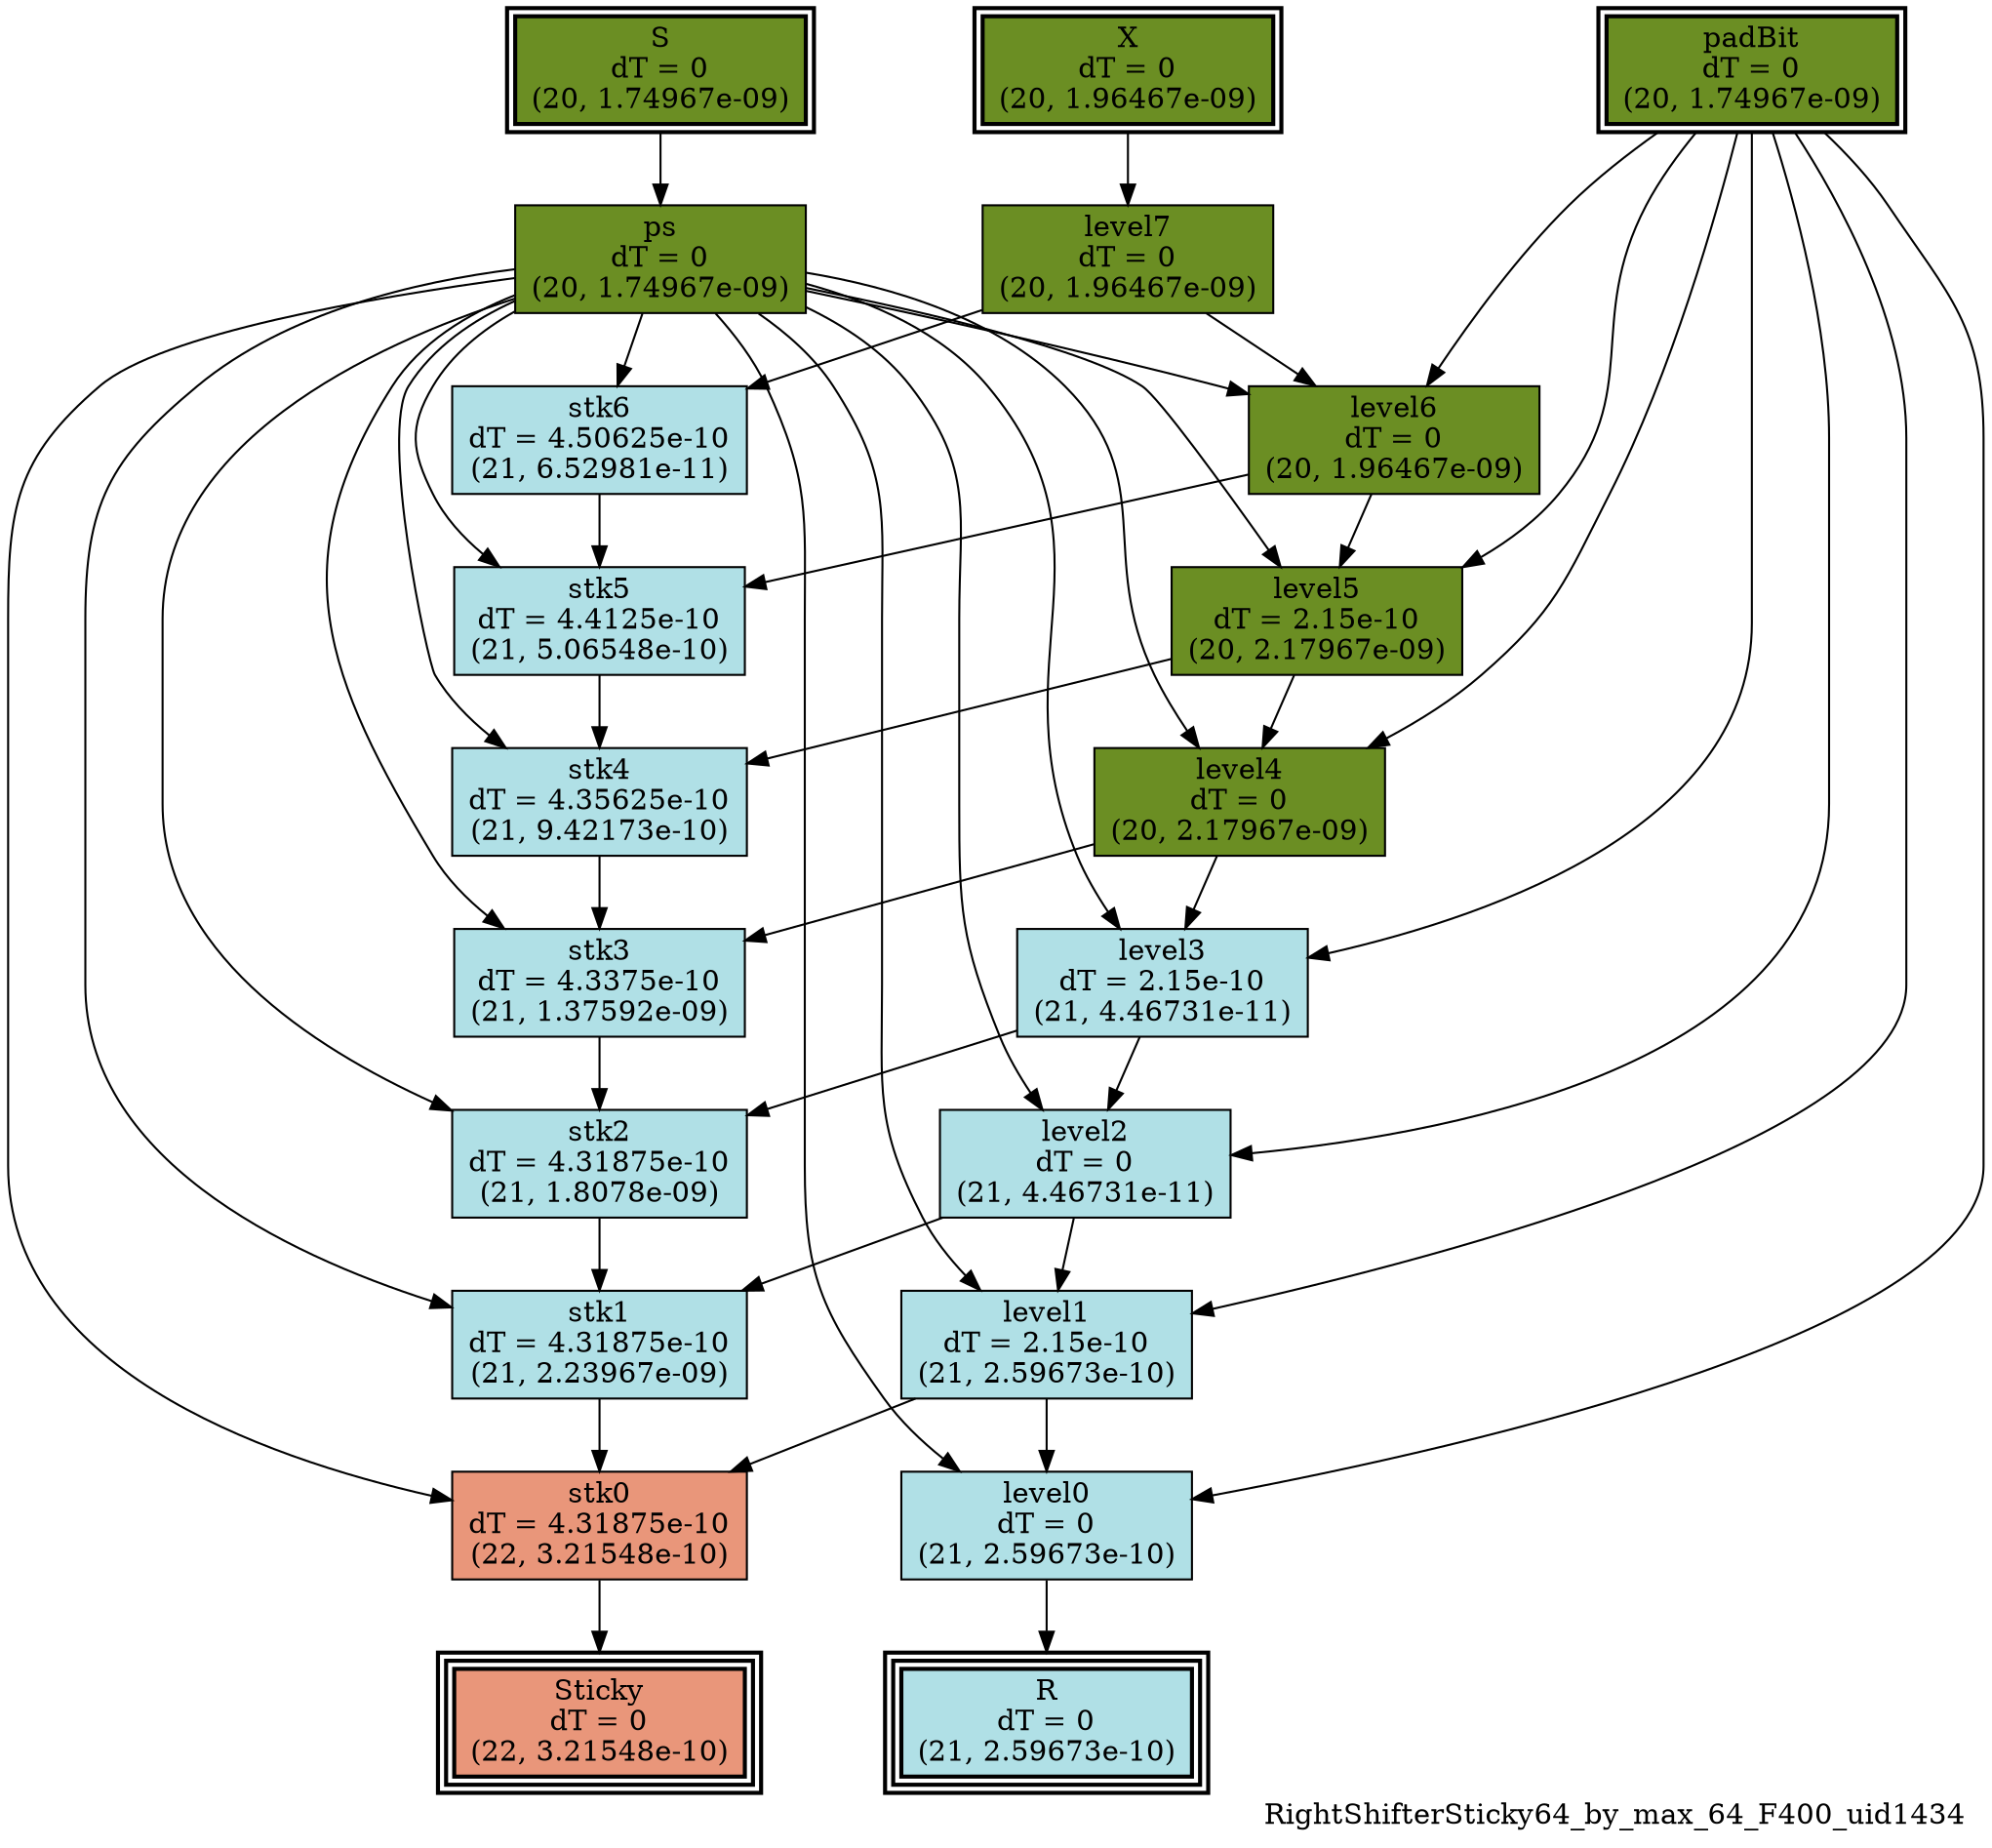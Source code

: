 digraph RightShifterSticky64_by_max_64_F400_uid1434
{
	//graph drawing options
	label=RightShifterSticky64_by_max_64_F400_uid1434;
	labelloc=bottom;
	labeljust=right;
	ratio=auto;
	nodesep=0.25;
	ranksep=0.5;

	//input/output signals of operator RightShifterSticky64_by_max_64_F400_uid1434
	X__RightShifterSticky64_by_max_64_F400_uid1434 [ label="X\ndT = 0\n(20, 1.96467e-09)", shape=box, color=black, style="bold, filled", fillcolor=olivedrab, peripheries=2 ];
	S__RightShifterSticky64_by_max_64_F400_uid1434 [ label="S\ndT = 0\n(20, 1.74967e-09)", shape=box, color=black, style="bold, filled", fillcolor=olivedrab, peripheries=2 ];
	padBit__RightShifterSticky64_by_max_64_F400_uid1434 [ label="padBit\ndT = 0\n(20, 1.74967e-09)", shape=box, color=black, style="bold, filled", fillcolor=olivedrab, peripheries=2 ];
	R__RightShifterSticky64_by_max_64_F400_uid1434 [ label="R\ndT = 0\n(21, 2.59673e-10)", shape=box, color=black, style="bold, filled", fillcolor=powderblue, peripheries=3 ];
	Sticky__RightShifterSticky64_by_max_64_F400_uid1434 [ label="Sticky\ndT = 0\n(22, 3.21548e-10)", shape=box, color=black, style="bold, filled", fillcolor=darksalmon, peripheries=3 ];
	{rank=same X__RightShifterSticky64_by_max_64_F400_uid1434, S__RightShifterSticky64_by_max_64_F400_uid1434, padBit__RightShifterSticky64_by_max_64_F400_uid1434};
	{rank=same R__RightShifterSticky64_by_max_64_F400_uid1434, Sticky__RightShifterSticky64_by_max_64_F400_uid1434};
	//internal signals of operator RightShifterSticky64_by_max_64_F400_uid1434
	ps__RightShifterSticky64_by_max_64_F400_uid1434 [ label="ps\ndT = 0\n(20, 1.74967e-09)", shape=box, color=black, style=filled, fillcolor=olivedrab, peripheries=1 ];
	level7__RightShifterSticky64_by_max_64_F400_uid1434 [ label="level7\ndT = 0\n(20, 1.96467e-09)", shape=box, color=black, style=filled, fillcolor=olivedrab, peripheries=1 ];
	stk6__RightShifterSticky64_by_max_64_F400_uid1434 [ label="stk6\ndT = 4.50625e-10\n(21, 6.52981e-11)", shape=box, color=black, style=filled, fillcolor=powderblue, peripheries=1 ];
	level6__RightShifterSticky64_by_max_64_F400_uid1434 [ label="level6\ndT = 0\n(20, 1.96467e-09)", shape=box, color=black, style=filled, fillcolor=olivedrab, peripheries=1 ];
	stk5__RightShifterSticky64_by_max_64_F400_uid1434 [ label="stk5\ndT = 4.4125e-10\n(21, 5.06548e-10)", shape=box, color=black, style=filled, fillcolor=powderblue, peripheries=1 ];
	level5__RightShifterSticky64_by_max_64_F400_uid1434 [ label="level5\ndT = 2.15e-10\n(20, 2.17967e-09)", shape=box, color=black, style=filled, fillcolor=olivedrab, peripheries=1 ];
	stk4__RightShifterSticky64_by_max_64_F400_uid1434 [ label="stk4\ndT = 4.35625e-10\n(21, 9.42173e-10)", shape=box, color=black, style=filled, fillcolor=powderblue, peripheries=1 ];
	level4__RightShifterSticky64_by_max_64_F400_uid1434 [ label="level4\ndT = 0\n(20, 2.17967e-09)", shape=box, color=black, style=filled, fillcolor=olivedrab, peripheries=1 ];
	stk3__RightShifterSticky64_by_max_64_F400_uid1434 [ label="stk3\ndT = 4.3375e-10\n(21, 1.37592e-09)", shape=box, color=black, style=filled, fillcolor=powderblue, peripheries=1 ];
	level3__RightShifterSticky64_by_max_64_F400_uid1434 [ label="level3\ndT = 2.15e-10\n(21, 4.46731e-11)", shape=box, color=black, style=filled, fillcolor=powderblue, peripheries=1 ];
	stk2__RightShifterSticky64_by_max_64_F400_uid1434 [ label="stk2\ndT = 4.31875e-10\n(21, 1.8078e-09)", shape=box, color=black, style=filled, fillcolor=powderblue, peripheries=1 ];
	level2__RightShifterSticky64_by_max_64_F400_uid1434 [ label="level2\ndT = 0\n(21, 4.46731e-11)", shape=box, color=black, style=filled, fillcolor=powderblue, peripheries=1 ];
	stk1__RightShifterSticky64_by_max_64_F400_uid1434 [ label="stk1\ndT = 4.31875e-10\n(21, 2.23967e-09)", shape=box, color=black, style=filled, fillcolor=powderblue, peripheries=1 ];
	level1__RightShifterSticky64_by_max_64_F400_uid1434 [ label="level1\ndT = 2.15e-10\n(21, 2.59673e-10)", shape=box, color=black, style=filled, fillcolor=powderblue, peripheries=1 ];
	stk0__RightShifterSticky64_by_max_64_F400_uid1434 [ label="stk0\ndT = 4.31875e-10\n(22, 3.21548e-10)", shape=box, color=black, style=filled, fillcolor=darksalmon, peripheries=1 ];
	level0__RightShifterSticky64_by_max_64_F400_uid1434 [ label="level0\ndT = 0\n(21, 2.59673e-10)", shape=box, color=black, style=filled, fillcolor=powderblue, peripheries=1 ];

	//subcomponents of operator RightShifterSticky64_by_max_64_F400_uid1434

	//input and internal signal connections of operator RightShifterSticky64_by_max_64_F400_uid1434
	X__RightShifterSticky64_by_max_64_F400_uid1434 -> level7__RightShifterSticky64_by_max_64_F400_uid1434 [ arrowhead=normal, arrowsize=1.0, arrowtail=normal, color=black, dir=forward  ];
	S__RightShifterSticky64_by_max_64_F400_uid1434 -> ps__RightShifterSticky64_by_max_64_F400_uid1434 [ arrowhead=normal, arrowsize=1.0, arrowtail=normal, color=black, dir=forward  ];
	padBit__RightShifterSticky64_by_max_64_F400_uid1434 -> level6__RightShifterSticky64_by_max_64_F400_uid1434 [ arrowhead=normal, arrowsize=1.0, arrowtail=normal, color=black, dir=forward  ];
	padBit__RightShifterSticky64_by_max_64_F400_uid1434 -> level5__RightShifterSticky64_by_max_64_F400_uid1434 [ arrowhead=normal, arrowsize=1.0, arrowtail=normal, color=black, dir=forward  ];
	padBit__RightShifterSticky64_by_max_64_F400_uid1434 -> level4__RightShifterSticky64_by_max_64_F400_uid1434 [ arrowhead=normal, arrowsize=1.0, arrowtail=normal, color=black, dir=forward  ];
	padBit__RightShifterSticky64_by_max_64_F400_uid1434 -> level3__RightShifterSticky64_by_max_64_F400_uid1434 [ arrowhead=normal, arrowsize=1.0, arrowtail=normal, color=black, dir=forward  ];
	padBit__RightShifterSticky64_by_max_64_F400_uid1434 -> level2__RightShifterSticky64_by_max_64_F400_uid1434 [ arrowhead=normal, arrowsize=1.0, arrowtail=normal, color=black, dir=forward  ];
	padBit__RightShifterSticky64_by_max_64_F400_uid1434 -> level1__RightShifterSticky64_by_max_64_F400_uid1434 [ arrowhead=normal, arrowsize=1.0, arrowtail=normal, color=black, dir=forward  ];
	padBit__RightShifterSticky64_by_max_64_F400_uid1434 -> level0__RightShifterSticky64_by_max_64_F400_uid1434 [ arrowhead=normal, arrowsize=1.0, arrowtail=normal, color=black, dir=forward  ];
	ps__RightShifterSticky64_by_max_64_F400_uid1434 -> stk6__RightShifterSticky64_by_max_64_F400_uid1434 [ arrowhead=normal, arrowsize=1.0, arrowtail=normal, color=black, dir=forward  ];
	ps__RightShifterSticky64_by_max_64_F400_uid1434 -> level6__RightShifterSticky64_by_max_64_F400_uid1434 [ arrowhead=normal, arrowsize=1.0, arrowtail=normal, color=black, dir=forward  ];
	ps__RightShifterSticky64_by_max_64_F400_uid1434 -> stk5__RightShifterSticky64_by_max_64_F400_uid1434 [ arrowhead=normal, arrowsize=1.0, arrowtail=normal, color=black, dir=forward  ];
	ps__RightShifterSticky64_by_max_64_F400_uid1434 -> level5__RightShifterSticky64_by_max_64_F400_uid1434 [ arrowhead=normal, arrowsize=1.0, arrowtail=normal, color=black, dir=forward  ];
	ps__RightShifterSticky64_by_max_64_F400_uid1434 -> stk4__RightShifterSticky64_by_max_64_F400_uid1434 [ arrowhead=normal, arrowsize=1.0, arrowtail=normal, color=black, dir=forward  ];
	ps__RightShifterSticky64_by_max_64_F400_uid1434 -> level4__RightShifterSticky64_by_max_64_F400_uid1434 [ arrowhead=normal, arrowsize=1.0, arrowtail=normal, color=black, dir=forward  ];
	ps__RightShifterSticky64_by_max_64_F400_uid1434 -> stk3__RightShifterSticky64_by_max_64_F400_uid1434 [ arrowhead=normal, arrowsize=1.0, arrowtail=normal, color=black, dir=forward  ];
	ps__RightShifterSticky64_by_max_64_F400_uid1434 -> level3__RightShifterSticky64_by_max_64_F400_uid1434 [ arrowhead=normal, arrowsize=1.0, arrowtail=normal, color=black, dir=forward  ];
	ps__RightShifterSticky64_by_max_64_F400_uid1434 -> stk2__RightShifterSticky64_by_max_64_F400_uid1434 [ arrowhead=normal, arrowsize=1.0, arrowtail=normal, color=black, dir=forward  ];
	ps__RightShifterSticky64_by_max_64_F400_uid1434 -> level2__RightShifterSticky64_by_max_64_F400_uid1434 [ arrowhead=normal, arrowsize=1.0, arrowtail=normal, color=black, dir=forward  ];
	ps__RightShifterSticky64_by_max_64_F400_uid1434 -> stk1__RightShifterSticky64_by_max_64_F400_uid1434 [ arrowhead=normal, arrowsize=1.0, arrowtail=normal, color=black, dir=forward  ];
	ps__RightShifterSticky64_by_max_64_F400_uid1434 -> level1__RightShifterSticky64_by_max_64_F400_uid1434 [ arrowhead=normal, arrowsize=1.0, arrowtail=normal, color=black, dir=forward  ];
	ps__RightShifterSticky64_by_max_64_F400_uid1434 -> stk0__RightShifterSticky64_by_max_64_F400_uid1434 [ arrowhead=normal, arrowsize=1.0, arrowtail=normal, color=black, dir=forward  ];
	ps__RightShifterSticky64_by_max_64_F400_uid1434 -> level0__RightShifterSticky64_by_max_64_F400_uid1434 [ arrowhead=normal, arrowsize=1.0, arrowtail=normal, color=black, dir=forward  ];
	level7__RightShifterSticky64_by_max_64_F400_uid1434 -> stk6__RightShifterSticky64_by_max_64_F400_uid1434 [ arrowhead=normal, arrowsize=1.0, arrowtail=normal, color=black, dir=forward  ];
	level7__RightShifterSticky64_by_max_64_F400_uid1434 -> level6__RightShifterSticky64_by_max_64_F400_uid1434 [ arrowhead=normal, arrowsize=1.0, arrowtail=normal, color=black, dir=forward  ];
	stk6__RightShifterSticky64_by_max_64_F400_uid1434 -> stk5__RightShifterSticky64_by_max_64_F400_uid1434 [ arrowhead=normal, arrowsize=1.0, arrowtail=normal, color=black, dir=forward  ];
	level6__RightShifterSticky64_by_max_64_F400_uid1434 -> stk5__RightShifterSticky64_by_max_64_F400_uid1434 [ arrowhead=normal, arrowsize=1.0, arrowtail=normal, color=black, dir=forward  ];
	level6__RightShifterSticky64_by_max_64_F400_uid1434 -> level5__RightShifterSticky64_by_max_64_F400_uid1434 [ arrowhead=normal, arrowsize=1.0, arrowtail=normal, color=black, dir=forward  ];
	stk5__RightShifterSticky64_by_max_64_F400_uid1434 -> stk4__RightShifterSticky64_by_max_64_F400_uid1434 [ arrowhead=normal, arrowsize=1.0, arrowtail=normal, color=black, dir=forward  ];
	level5__RightShifterSticky64_by_max_64_F400_uid1434 -> stk4__RightShifterSticky64_by_max_64_F400_uid1434 [ arrowhead=normal, arrowsize=1.0, arrowtail=normal, color=black, dir=forward  ];
	level5__RightShifterSticky64_by_max_64_F400_uid1434 -> level4__RightShifterSticky64_by_max_64_F400_uid1434 [ arrowhead=normal, arrowsize=1.0, arrowtail=normal, color=black, dir=forward  ];
	stk4__RightShifterSticky64_by_max_64_F400_uid1434 -> stk3__RightShifterSticky64_by_max_64_F400_uid1434 [ arrowhead=normal, arrowsize=1.0, arrowtail=normal, color=black, dir=forward  ];
	level4__RightShifterSticky64_by_max_64_F400_uid1434 -> stk3__RightShifterSticky64_by_max_64_F400_uid1434 [ arrowhead=normal, arrowsize=1.0, arrowtail=normal, color=black, dir=forward  ];
	level4__RightShifterSticky64_by_max_64_F400_uid1434 -> level3__RightShifterSticky64_by_max_64_F400_uid1434 [ arrowhead=normal, arrowsize=1.0, arrowtail=normal, color=black, dir=forward  ];
	stk3__RightShifterSticky64_by_max_64_F400_uid1434 -> stk2__RightShifterSticky64_by_max_64_F400_uid1434 [ arrowhead=normal, arrowsize=1.0, arrowtail=normal, color=black, dir=forward  ];
	level3__RightShifterSticky64_by_max_64_F400_uid1434 -> stk2__RightShifterSticky64_by_max_64_F400_uid1434 [ arrowhead=normal, arrowsize=1.0, arrowtail=normal, color=black, dir=forward  ];
	level3__RightShifterSticky64_by_max_64_F400_uid1434 -> level2__RightShifterSticky64_by_max_64_F400_uid1434 [ arrowhead=normal, arrowsize=1.0, arrowtail=normal, color=black, dir=forward  ];
	stk2__RightShifterSticky64_by_max_64_F400_uid1434 -> stk1__RightShifterSticky64_by_max_64_F400_uid1434 [ arrowhead=normal, arrowsize=1.0, arrowtail=normal, color=black, dir=forward  ];
	level2__RightShifterSticky64_by_max_64_F400_uid1434 -> stk1__RightShifterSticky64_by_max_64_F400_uid1434 [ arrowhead=normal, arrowsize=1.0, arrowtail=normal, color=black, dir=forward  ];
	level2__RightShifterSticky64_by_max_64_F400_uid1434 -> level1__RightShifterSticky64_by_max_64_F400_uid1434 [ arrowhead=normal, arrowsize=1.0, arrowtail=normal, color=black, dir=forward  ];
	stk1__RightShifterSticky64_by_max_64_F400_uid1434 -> stk0__RightShifterSticky64_by_max_64_F400_uid1434 [ arrowhead=normal, arrowsize=1.0, arrowtail=normal, color=black, dir=forward  ];
	level1__RightShifterSticky64_by_max_64_F400_uid1434 -> stk0__RightShifterSticky64_by_max_64_F400_uid1434 [ arrowhead=normal, arrowsize=1.0, arrowtail=normal, color=black, dir=forward  ];
	level1__RightShifterSticky64_by_max_64_F400_uid1434 -> level0__RightShifterSticky64_by_max_64_F400_uid1434 [ arrowhead=normal, arrowsize=1.0, arrowtail=normal, color=black, dir=forward  ];
	stk0__RightShifterSticky64_by_max_64_F400_uid1434 -> Sticky__RightShifterSticky64_by_max_64_F400_uid1434 [ arrowhead=normal, arrowsize=1.0, arrowtail=normal, color=black, dir=forward  ];
	level0__RightShifterSticky64_by_max_64_F400_uid1434 -> R__RightShifterSticky64_by_max_64_F400_uid1434 [ arrowhead=normal, arrowsize=1.0, arrowtail=normal, color=black, dir=forward  ];
}

